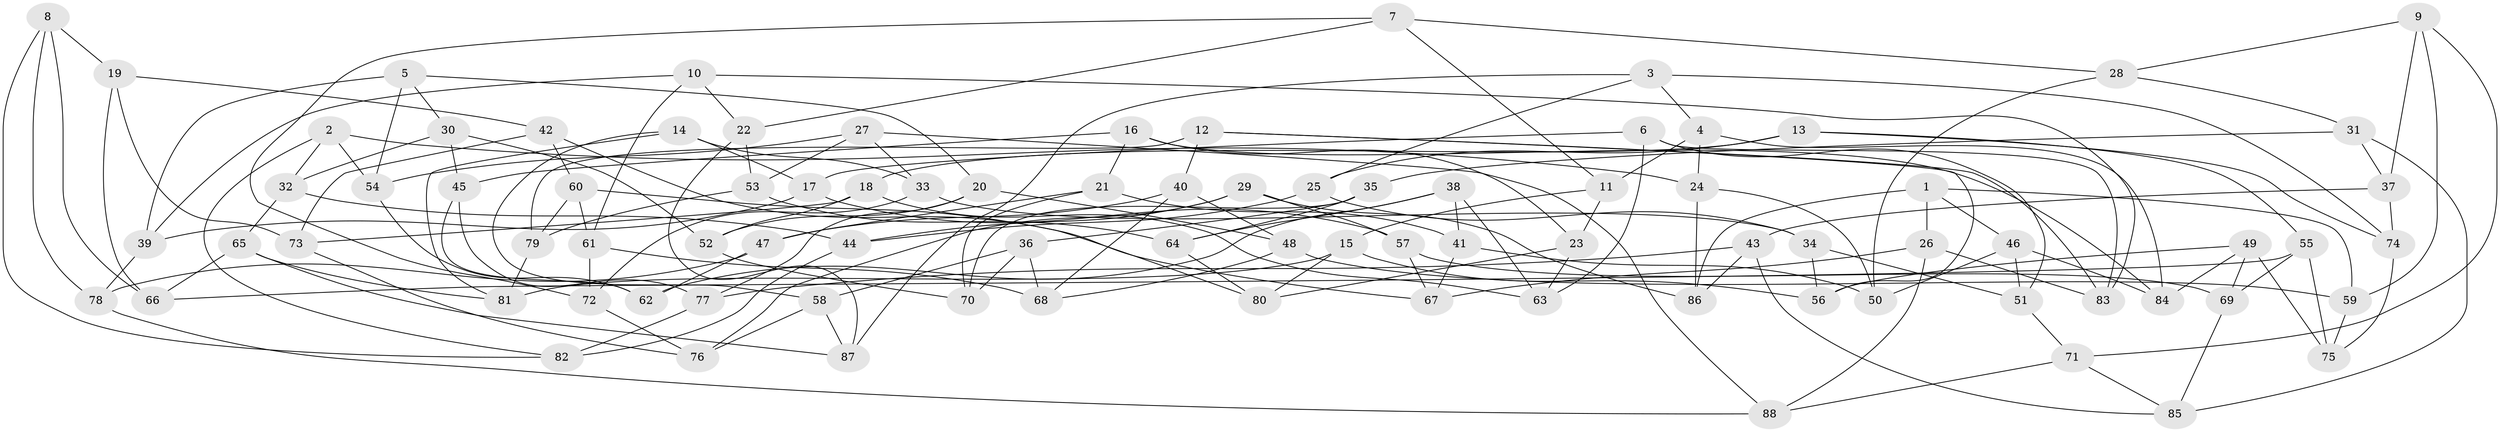 // coarse degree distribution, {6: 0.39344262295081966, 4: 0.5409836065573771, 5: 0.04918032786885246, 3: 0.01639344262295082}
// Generated by graph-tools (version 1.1) at 2025/52/02/27/25 19:52:28]
// undirected, 88 vertices, 176 edges
graph export_dot {
graph [start="1"]
  node [color=gray90,style=filled];
  1;
  2;
  3;
  4;
  5;
  6;
  7;
  8;
  9;
  10;
  11;
  12;
  13;
  14;
  15;
  16;
  17;
  18;
  19;
  20;
  21;
  22;
  23;
  24;
  25;
  26;
  27;
  28;
  29;
  30;
  31;
  32;
  33;
  34;
  35;
  36;
  37;
  38;
  39;
  40;
  41;
  42;
  43;
  44;
  45;
  46;
  47;
  48;
  49;
  50;
  51;
  52;
  53;
  54;
  55;
  56;
  57;
  58;
  59;
  60;
  61;
  62;
  63;
  64;
  65;
  66;
  67;
  68;
  69;
  70;
  71;
  72;
  73;
  74;
  75;
  76;
  77;
  78;
  79;
  80;
  81;
  82;
  83;
  84;
  85;
  86;
  87;
  88;
  1 -- 26;
  1 -- 46;
  1 -- 86;
  1 -- 59;
  2 -- 54;
  2 -- 32;
  2 -- 82;
  2 -- 24;
  3 -- 74;
  3 -- 25;
  3 -- 87;
  3 -- 4;
  4 -- 24;
  4 -- 11;
  4 -- 84;
  5 -- 20;
  5 -- 54;
  5 -- 30;
  5 -- 39;
  6 -- 51;
  6 -- 17;
  6 -- 83;
  6 -- 63;
  7 -- 11;
  7 -- 72;
  7 -- 28;
  7 -- 22;
  8 -- 78;
  8 -- 19;
  8 -- 82;
  8 -- 66;
  9 -- 37;
  9 -- 59;
  9 -- 71;
  9 -- 28;
  10 -- 61;
  10 -- 83;
  10 -- 22;
  10 -- 39;
  11 -- 15;
  11 -- 23;
  12 -- 83;
  12 -- 79;
  12 -- 56;
  12 -- 40;
  13 -- 55;
  13 -- 74;
  13 -- 25;
  13 -- 18;
  14 -- 81;
  14 -- 58;
  14 -- 33;
  14 -- 17;
  15 -- 80;
  15 -- 81;
  15 -- 56;
  16 -- 84;
  16 -- 23;
  16 -- 45;
  16 -- 21;
  17 -- 57;
  17 -- 39;
  18 -- 52;
  18 -- 73;
  18 -- 63;
  19 -- 42;
  19 -- 66;
  19 -- 73;
  20 -- 77;
  20 -- 52;
  20 -- 48;
  21 -- 47;
  21 -- 70;
  21 -- 41;
  22 -- 53;
  22 -- 87;
  23 -- 80;
  23 -- 63;
  24 -- 86;
  24 -- 50;
  25 -- 34;
  25 -- 44;
  26 -- 67;
  26 -- 88;
  26 -- 83;
  27 -- 53;
  27 -- 88;
  27 -- 33;
  27 -- 54;
  28 -- 50;
  28 -- 31;
  29 -- 44;
  29 -- 86;
  29 -- 76;
  29 -- 57;
  30 -- 45;
  30 -- 52;
  30 -- 32;
  31 -- 85;
  31 -- 35;
  31 -- 37;
  32 -- 65;
  32 -- 44;
  33 -- 72;
  33 -- 34;
  34 -- 56;
  34 -- 51;
  35 -- 70;
  35 -- 36;
  35 -- 64;
  36 -- 68;
  36 -- 70;
  36 -- 58;
  37 -- 43;
  37 -- 74;
  38 -- 62;
  38 -- 63;
  38 -- 41;
  38 -- 64;
  39 -- 78;
  40 -- 47;
  40 -- 48;
  40 -- 68;
  41 -- 67;
  41 -- 50;
  42 -- 80;
  42 -- 73;
  42 -- 60;
  43 -- 77;
  43 -- 85;
  43 -- 86;
  44 -- 82;
  45 -- 62;
  45 -- 77;
  46 -- 84;
  46 -- 51;
  46 -- 50;
  47 -- 78;
  47 -- 62;
  48 -- 59;
  48 -- 68;
  49 -- 69;
  49 -- 84;
  49 -- 75;
  49 -- 56;
  51 -- 71;
  52 -- 70;
  53 -- 79;
  53 -- 64;
  54 -- 62;
  55 -- 66;
  55 -- 75;
  55 -- 69;
  57 -- 69;
  57 -- 67;
  58 -- 76;
  58 -- 87;
  59 -- 75;
  60 -- 79;
  60 -- 67;
  60 -- 61;
  61 -- 72;
  61 -- 68;
  64 -- 80;
  65 -- 66;
  65 -- 81;
  65 -- 87;
  69 -- 85;
  71 -- 88;
  71 -- 85;
  72 -- 76;
  73 -- 76;
  74 -- 75;
  77 -- 82;
  78 -- 88;
  79 -- 81;
}

